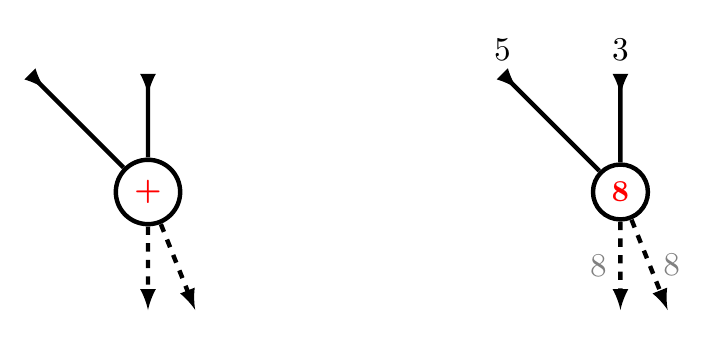 \begin{tikzpicture}[scale=0.3]

\node[circle,draw,color=black,scale=1.1,ultra thick,text=red] (O) at (0,0) {\bf +};
\draw[-<,>=latex,ultra thick] (O) -- ++ (-5,5);
\draw[-<,>=latex,ultra thick] (O) -- ++ (0,5);
\draw[->,>=latex,ultra thick,dashed] (O) -- ++ (0,-5);
\draw[->,>=latex,ultra thick,dashed] (O) -- ++ (2,-5);


\begin{scope}[xshift=20cm]
\node[circle,draw,color=black,scale=1.1,ultra thick,text=red] (O) at (0,0) {\bf 8};
\draw[-<,>=latex,ultra thick] (O) -- ++ (-5,5) node[above,scale=1.2]{$5$};
\draw[-<,>=latex,ultra thick] (O) -- ++ (0,5) node[above,scale=1.2]{$3$};
\draw[->,>=latex,ultra thick,dashed] (O) -- ++ (0,-5) node[midway,gray,left,scale=1.2]{$8$};
\draw[->,>=latex,ultra thick,dashed] (O) -- ++ (2,-5) node[midway,gray,right,scale=1.2]{$8$};
\end{scope}
\end{tikzpicture}  